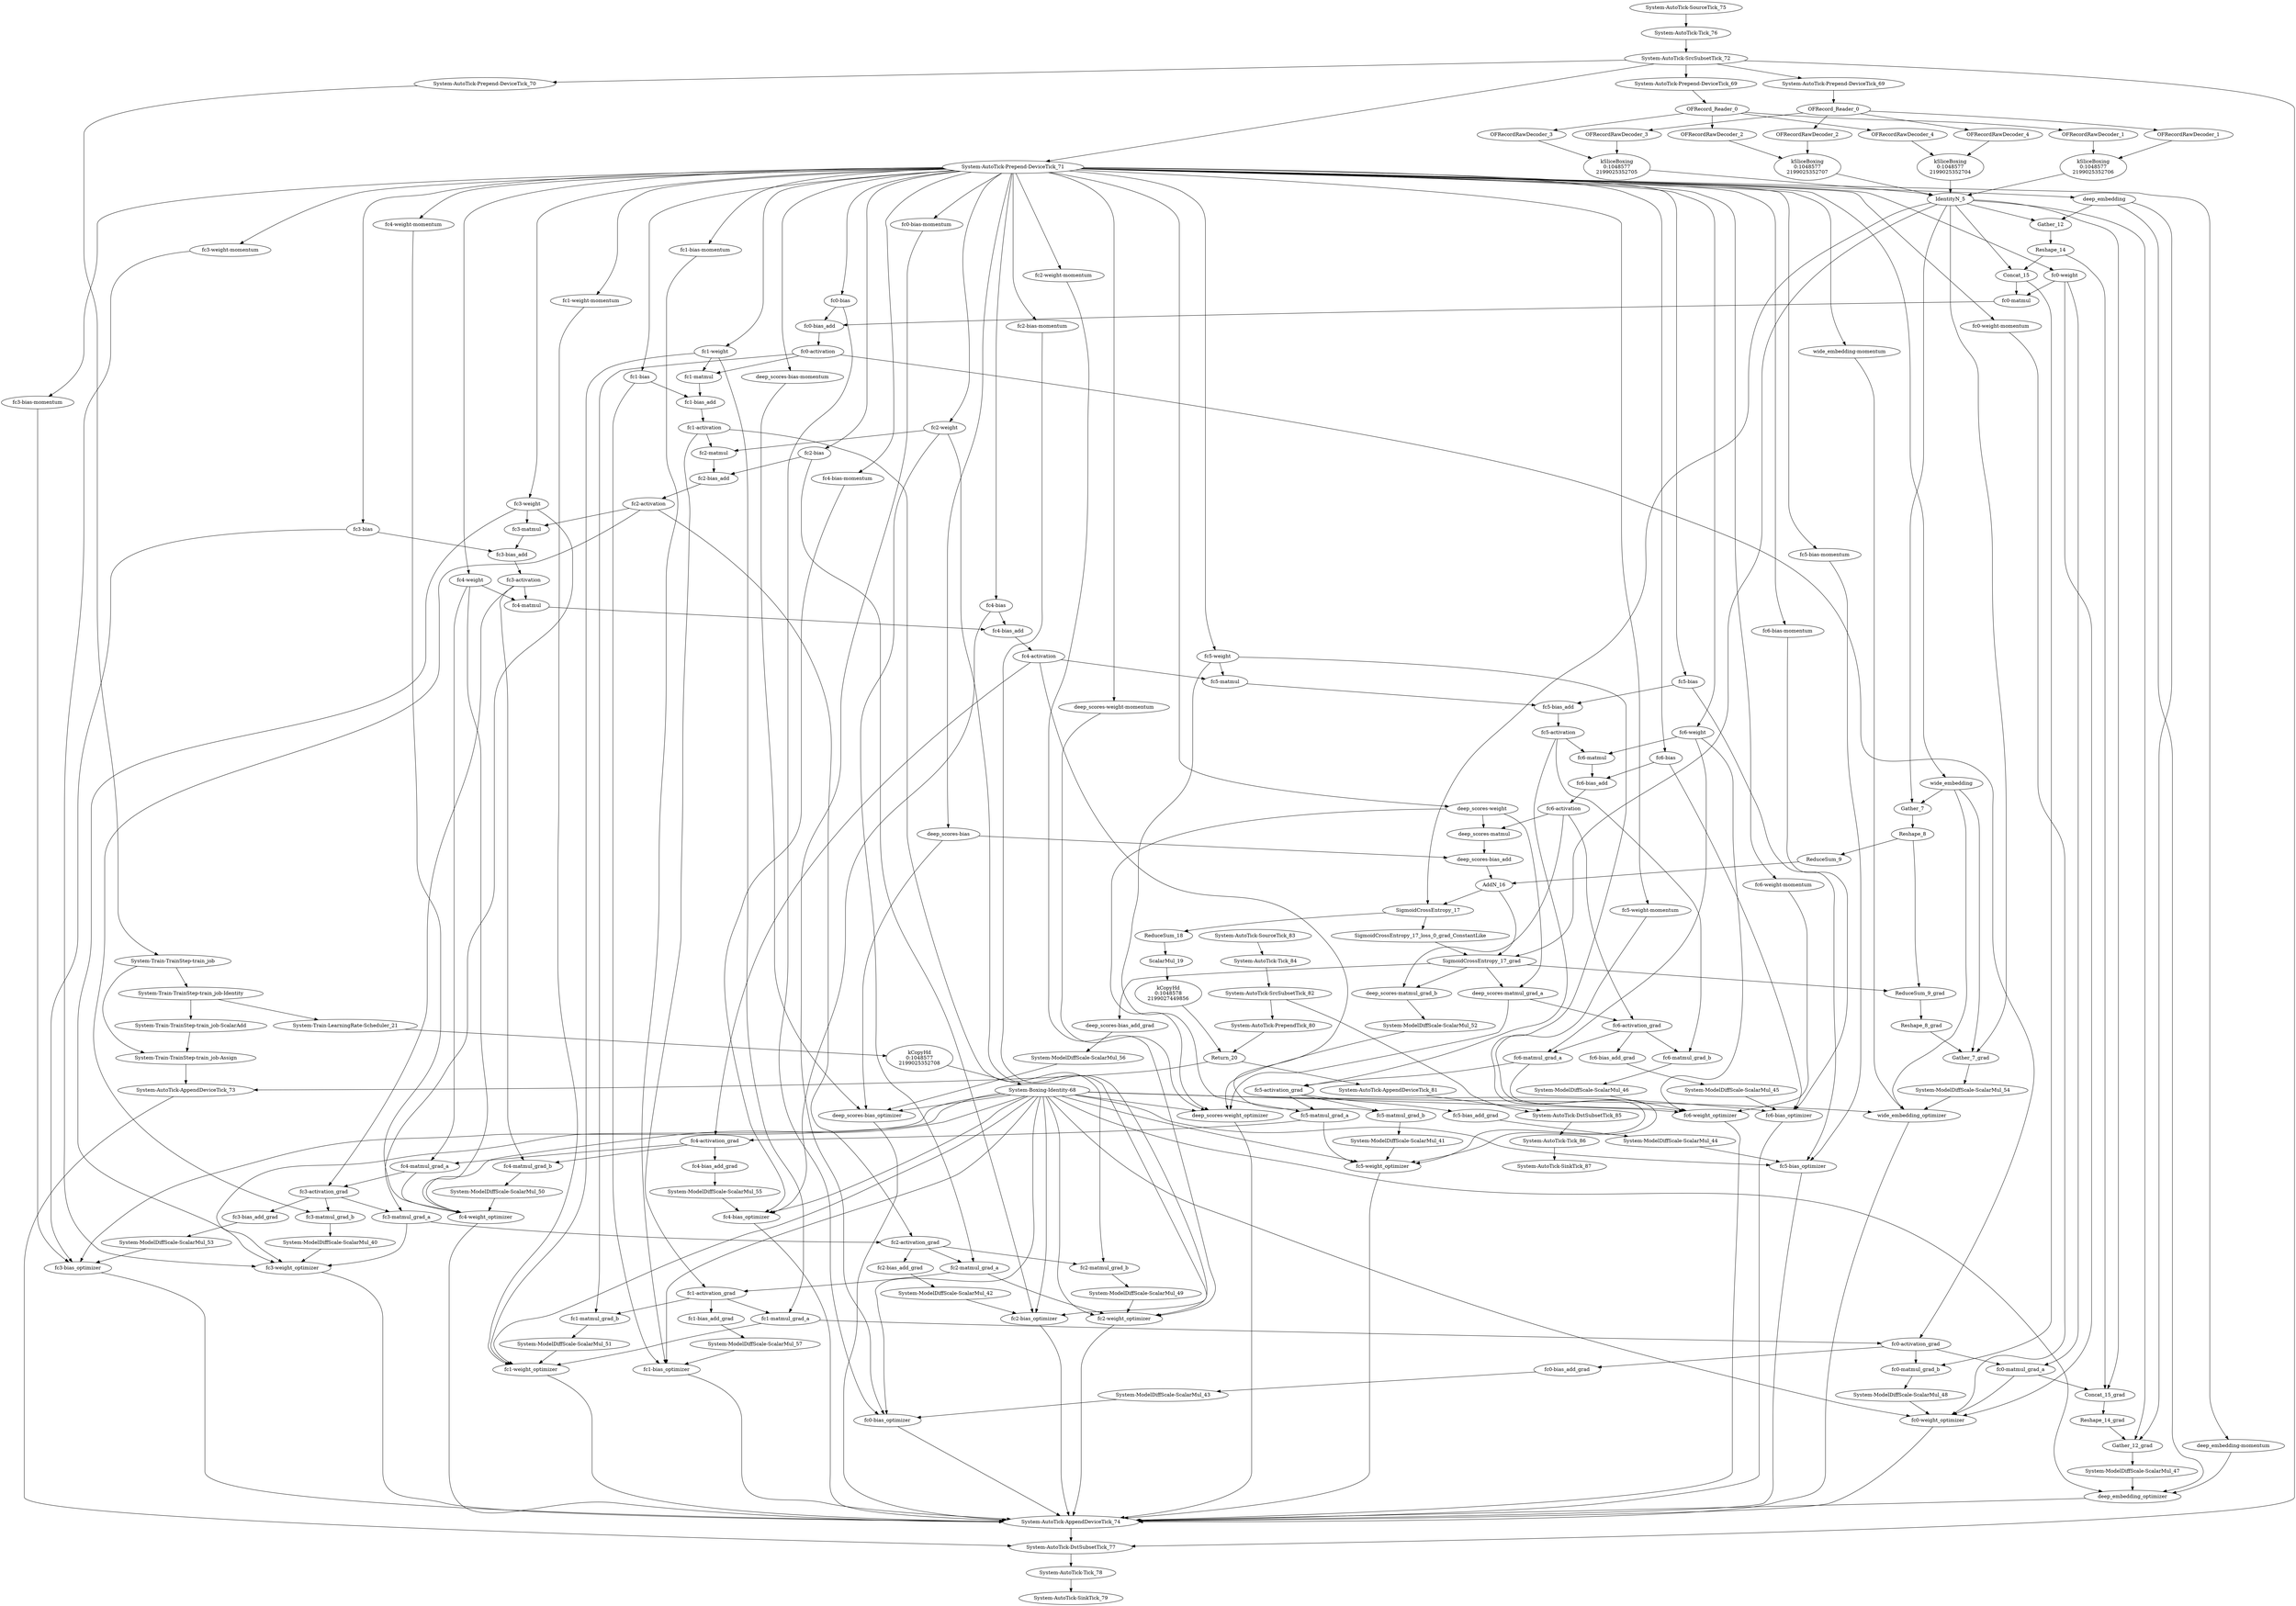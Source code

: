 digraph {
"4497" [label="OFRecord_Reader_0"]
"4498" [label="OFRecord_Reader_0"]
"4499" [label="OFRecordRawDecoder_1"]
"4500" [label="OFRecordRawDecoder_1"]
"4501" [label="OFRecordRawDecoder_2"]
"4502" [label="OFRecordRawDecoder_2"]
"4503" [label="OFRecordRawDecoder_3"]
"4504" [label="OFRecordRawDecoder_3"]
"4505" [label="OFRecordRawDecoder_4"]
"4506" [label="OFRecordRawDecoder_4"]
"4507" [label="IdentityN_5"]
"4508" [label="wide_embedding"]
"4509" [label="Gather_7"]
"4510" [label="Reshape_8"]
"4511" [label="ReduceSum_9"]
"4512" [label="deep_embedding"]
"4513" [label="Gather_12"]
"4514" [label="Reshape_14"]
"4515" [label="Concat_15"]
"4516" [label="fc0-weight"]
"4517" [label="fc0-matmul"]
"4518" [label="fc0-bias"]
"4519" [label="fc0-bias_add"]
"4520" [label="fc0-activation"]
"4521" [label="fc1-weight"]
"4522" [label="fc1-matmul"]
"4523" [label="fc1-bias"]
"4524" [label="fc1-bias_add"]
"4525" [label="fc1-activation"]
"4526" [label="fc2-weight"]
"4527" [label="fc2-matmul"]
"4528" [label="fc2-bias"]
"4529" [label="fc2-bias_add"]
"4530" [label="fc2-activation"]
"4531" [label="fc3-weight"]
"4532" [label="fc3-matmul"]
"4533" [label="fc3-bias"]
"4534" [label="fc3-bias_add"]
"4535" [label="fc3-activation"]
"4536" [label="fc4-weight"]
"4537" [label="fc4-matmul"]
"4538" [label="fc4-bias"]
"4539" [label="fc4-bias_add"]
"4540" [label="fc4-activation"]
"4541" [label="fc5-weight"]
"4542" [label="fc5-matmul"]
"4543" [label="fc5-bias"]
"4544" [label="fc5-bias_add"]
"4545" [label="fc5-activation"]
"4546" [label="fc6-weight"]
"4547" [label="fc6-matmul"]
"4548" [label="fc6-bias"]
"4549" [label="fc6-bias_add"]
"4550" [label="fc6-activation"]
"4551" [label="deep_scores-weight"]
"4552" [label="deep_scores-matmul"]
"4553" [label="deep_scores-bias"]
"4554" [label="deep_scores-bias_add"]
"4555" [label="AddN_16"]
"4556" [label="SigmoidCrossEntropy_17"]
"4557" [label="ReduceSum_18"]
"4558" [label="ScalarMul_19"]
"4559" [label="Return_20"]
"4560" [label="System-Train-TrainStep-train_job"]
"4561" [label="System-Train-TrainStep-train_job-Identity"]
"4562" [label="System-Train-TrainStep-train_job-ScalarAdd"]
"4563" [label="System-Train-TrainStep-train_job-Assign"]
"4564" [label="System-Train-LearningRate-Scheduler_21"]
"4565" [label="SigmoidCrossEntropy_17_loss_0_grad_ConstantLike"]
"4566" [label="SigmoidCrossEntropy_17_grad"]
"4567" [label="deep_scores-bias_add_grad"]
"4568" [label="ReduceSum_9_grad"]
"4569" [label="deep_scores-matmul_grad_a"]
"4570" [label="deep_scores-matmul_grad_b"]
"4571" [label="Reshape_8_grad"]
"4572" [label="fc6-activation_grad"]
"4573" [label="Gather_7_grad"]
"4574" [label="fc6-bias_add_grad"]
"4575" [label="fc6-matmul_grad_a"]
"4576" [label="fc6-matmul_grad_b"]
"4577" [label="fc5-activation_grad"]
"4578" [label="fc5-bias_add_grad"]
"4579" [label="fc5-matmul_grad_a"]
"4580" [label="fc5-matmul_grad_b"]
"4581" [label="fc4-activation_grad"]
"4582" [label="fc4-bias_add_grad"]
"4583" [label="fc4-matmul_grad_a"]
"4584" [label="fc4-matmul_grad_b"]
"4585" [label="fc3-activation_grad"]
"4586" [label="fc3-bias_add_grad"]
"4587" [label="fc3-matmul_grad_a"]
"4588" [label="fc3-matmul_grad_b"]
"4589" [label="fc2-activation_grad"]
"4590" [label="fc2-bias_add_grad"]
"4591" [label="fc2-matmul_grad_a"]
"4592" [label="fc2-matmul_grad_b"]
"4593" [label="fc1-activation_grad"]
"4594" [label="fc1-bias_add_grad"]
"4595" [label="fc1-matmul_grad_a"]
"4596" [label="fc1-matmul_grad_b"]
"4597" [label="fc0-activation_grad"]
"4598" [label="fc0-bias_add_grad"]
"4599" [label="fc0-matmul_grad_a"]
"4600" [label="fc0-matmul_grad_b"]
"4601" [label="Concat_15_grad"]
"4602" [label="Reshape_14_grad"]
"4603" [label="Gather_12_grad"]
"4604" [label="System-ModelDiffScale-ScalarMul_40"]
"4605" [label="System-ModelDiffScale-ScalarMul_41"]
"4606" [label="System-ModelDiffScale-ScalarMul_42"]
"4607" [label="System-ModelDiffScale-ScalarMul_43"]
"4608" [label="System-ModelDiffScale-ScalarMul_44"]
"4609" [label="System-ModelDiffScale-ScalarMul_45"]
"4610" [label="System-ModelDiffScale-ScalarMul_46"]
"4611" [label="System-ModelDiffScale-ScalarMul_47"]
"4612" [label="System-ModelDiffScale-ScalarMul_48"]
"4613" [label="System-ModelDiffScale-ScalarMul_49"]
"4614" [label="System-ModelDiffScale-ScalarMul_50"]
"4615" [label="System-ModelDiffScale-ScalarMul_51"]
"4616" [label="System-ModelDiffScale-ScalarMul_52"]
"4617" [label="System-ModelDiffScale-ScalarMul_53"]
"4618" [label="System-ModelDiffScale-ScalarMul_54"]
"4619" [label="System-ModelDiffScale-ScalarMul_55"]
"4620" [label="System-ModelDiffScale-ScalarMul_56"]
"4621" [label="System-ModelDiffScale-ScalarMul_57"]
"4622" [label="wide_embedding-momentum"]
"4623" [label="wide_embedding_optimizer"]
"4624" [label="deep_embedding-momentum"]
"4625" [label="deep_embedding_optimizer"]
"4626" [label="fc0-weight-momentum"]
"4627" [label="fc0-weight_optimizer"]
"4628" [label="fc0-bias-momentum"]
"4629" [label="fc0-bias_optimizer"]
"4630" [label="fc1-weight-momentum"]
"4631" [label="fc1-weight_optimizer"]
"4632" [label="fc1-bias-momentum"]
"4633" [label="fc1-bias_optimizer"]
"4634" [label="fc2-weight-momentum"]
"4635" [label="fc2-weight_optimizer"]
"4636" [label="fc2-bias-momentum"]
"4637" [label="fc2-bias_optimizer"]
"4638" [label="fc3-weight-momentum"]
"4639" [label="fc3-weight_optimizer"]
"4640" [label="fc3-bias-momentum"]
"4641" [label="fc3-bias_optimizer"]
"4642" [label="fc4-weight-momentum"]
"4643" [label="fc4-weight_optimizer"]
"4644" [label="fc4-bias-momentum"]
"4645" [label="fc4-bias_optimizer"]
"4646" [label="fc5-weight-momentum"]
"4647" [label="fc5-weight_optimizer"]
"4648" [label="fc5-bias-momentum"]
"4649" [label="fc5-bias_optimizer"]
"4650" [label="fc6-weight-momentum"]
"4651" [label="fc6-weight_optimizer"]
"4652" [label="fc6-bias-momentum"]
"4653" [label="fc6-bias_optimizer"]
"4654" [label="deep_scores-weight-momentum"]
"4655" [label="deep_scores-weight_optimizer"]
"4656" [label="deep_scores-bias-momentum"]
"4657" [label="deep_scores-bias_optimizer"]
"4658" [label="System-Boxing-Identity-68"]
"4659" [label="System-AutoTick-Prepend-DeviceTick_69"]
"4660" [label="System-AutoTick-Prepend-DeviceTick_69"]
"4661" [label="System-AutoTick-Prepend-DeviceTick_70"]
"4662" [label="System-AutoTick-Prepend-DeviceTick_71"]
"4663" [label="System-AutoTick-SrcSubsetTick_72"]
"4664" [label="System-AutoTick-AppendDeviceTick_73"]
"4665" [label="System-AutoTick-AppendDeviceTick_74"]
"4666" [label="System-AutoTick-SourceTick_75"]
"4667" [label="System-AutoTick-Tick_76"]
"4668" [label="System-AutoTick-DstSubsetTick_77"]
"4669" [label="System-AutoTick-Tick_78"]
"4670" [label="System-AutoTick-SinkTick_79"]
"4671" [label="System-AutoTick-PrependTick_80"]
"4672" [label="System-AutoTick-AppendDeviceTick_81"]
"4673" [label="System-AutoTick-SrcSubsetTick_82"]
"4674" [label="System-AutoTick-SourceTick_83"]
"4675" [label="System-AutoTick-Tick_84"]
"4676" [label="System-AutoTick-DstSubsetTick_85"]
"4677" [label="System-AutoTick-Tick_86"]
"4678" [label="System-AutoTick-SinkTick_87"]
"4691" [label="kSliceBoxing\n0:1048577\n2199025352704"]
"4694" [label="kSliceBoxing\n0:1048577\n2199025352705"]
"4697" [label="kSliceBoxing\n0:1048577\n2199025352706"]
"4700" [label="kSliceBoxing\n0:1048577\n2199025352707"]
"4847" [label="kCopyHd\n0:1048578\n2199027449856"]
"5220" [label="kCopyHd\n0:1048577\n2199025352708"]
"4659" -> "4497"[label=""];
"4660" -> "4498"[label=""];
"4497" -> "4499"[label=""];
"4498" -> "4500"[label=""];
"4497" -> "4501"[label=""];
"4498" -> "4502"[label=""];
"4497" -> "4503"[label=""];
"4498" -> "4504"[label=""];
"4497" -> "4505"[label=""];
"4498" -> "4506"[label=""];
"4505" -> "4691"[label=""];
"4506" -> "4691"[label=""];
"4691" -> "4507"[label=""];
"4503" -> "4694"[label=""];
"4504" -> "4694"[label=""];
"4694" -> "4507"[label=""];
"4499" -> "4697"[label=""];
"4500" -> "4697"[label=""];
"4697" -> "4507"[label=""];
"4501" -> "4700"[label=""];
"4502" -> "4700"[label=""];
"4700" -> "4507"[label=""];
"4662" -> "4508"[label=""];
"4507" -> "4509"[label=""];
"4508" -> "4509"[label=""];
"4509" -> "4510"[label=""];
"4510" -> "4511"[label=""];
"4662" -> "4512"[label=""];
"4507" -> "4513"[label=""];
"4512" -> "4513"[label=""];
"4513" -> "4514"[label=""];
"4507" -> "4515"[label=""];
"4514" -> "4515"[label=""];
"4662" -> "4516"[label=""];
"4515" -> "4517"[label=""];
"4516" -> "4517"[label=""];
"4662" -> "4518"[label=""];
"4518" -> "4519"[label=""];
"4517" -> "4519"[label=""];
"4519" -> "4520"[label=""];
"4662" -> "4521"[label=""];
"4521" -> "4522"[label=""];
"4520" -> "4522"[label=""];
"4662" -> "4523"[label=""];
"4523" -> "4524"[label=""];
"4522" -> "4524"[label=""];
"4524" -> "4525"[label=""];
"4662" -> "4526"[label=""];
"4526" -> "4527"[label=""];
"4525" -> "4527"[label=""];
"4662" -> "4528"[label=""];
"4528" -> "4529"[label=""];
"4527" -> "4529"[label=""];
"4529" -> "4530"[label=""];
"4662" -> "4531"[label=""];
"4530" -> "4532"[label=""];
"4531" -> "4532"[label=""];
"4662" -> "4533"[label=""];
"4533" -> "4534"[label=""];
"4532" -> "4534"[label=""];
"4534" -> "4535"[label=""];
"4662" -> "4536"[label=""];
"4536" -> "4537"[label=""];
"4535" -> "4537"[label=""];
"4662" -> "4538"[label=""];
"4538" -> "4539"[label=""];
"4537" -> "4539"[label=""];
"4539" -> "4540"[label=""];
"4662" -> "4541"[label=""];
"4541" -> "4542"[label=""];
"4540" -> "4542"[label=""];
"4662" -> "4543"[label=""];
"4543" -> "4544"[label=""];
"4542" -> "4544"[label=""];
"4544" -> "4545"[label=""];
"4662" -> "4546"[label=""];
"4546" -> "4547"[label=""];
"4545" -> "4547"[label=""];
"4662" -> "4548"[label=""];
"4548" -> "4549"[label=""];
"4547" -> "4549"[label=""];
"4549" -> "4550"[label=""];
"4662" -> "4551"[label=""];
"4551" -> "4552"[label=""];
"4550" -> "4552"[label=""];
"4662" -> "4553"[label=""];
"4553" -> "4554"[label=""];
"4552" -> "4554"[label=""];
"4554" -> "4555"[label=""];
"4511" -> "4555"[label=""];
"4507" -> "4556"[label=""];
"4555" -> "4556"[label=""];
"4556" -> "4557"[label=""];
"4557" -> "4558"[label=""];
"4558" -> "4847"[label=""];
"4847" -> "4559"[label=""];
"4661" -> "4560"[label=""];
"4560" -> "4561"[label=""];
"4561" -> "4562"[label=""];
"4560" -> "4563"[label=""];
"4562" -> "4563"[label=""];
"4561" -> "4564"[label=""];
"4556" -> "4565"[label=""];
"4565" -> "4566"[label=""];
"4555" -> "4566"[label=""];
"4507" -> "4566"[label=""];
"4566" -> "4567"[label=""];
"4510" -> "4568"[label=""];
"4566" -> "4568"[label=""];
"4551" -> "4569"[label=""];
"4566" -> "4569"[label=""];
"4550" -> "4570"[label=""];
"4566" -> "4570"[label=""];
"4568" -> "4571"[label=""];
"4550" -> "4572"[label=""];
"4569" -> "4572"[label=""];
"4571" -> "4573"[label=""];
"4507" -> "4573"[label=""];
"4508" -> "4573"[label=""];
"4572" -> "4574"[label=""];
"4572" -> "4575"[label=""];
"4546" -> "4575"[label=""];
"4572" -> "4576"[label=""];
"4545" -> "4576"[label=""];
"4575" -> "4577"[label=""];
"4545" -> "4577"[label=""];
"4577" -> "4578"[label=""];
"4541" -> "4579"[label=""];
"4577" -> "4579"[label=""];
"4540" -> "4580"[label=""];
"4577" -> "4580"[label=""];
"4540" -> "4581"[label=""];
"4579" -> "4581"[label=""];
"4581" -> "4582"[label=""];
"4536" -> "4583"[label=""];
"4581" -> "4583"[label=""];
"4535" -> "4584"[label=""];
"4581" -> "4584"[label=""];
"4583" -> "4585"[label=""];
"4535" -> "4585"[label=""];
"4585" -> "4586"[label=""];
"4531" -> "4587"[label=""];
"4585" -> "4587"[label=""];
"4530" -> "4588"[label=""];
"4585" -> "4588"[label=""];
"4530" -> "4589"[label=""];
"4587" -> "4589"[label=""];
"4589" -> "4590"[label=""];
"4526" -> "4591"[label=""];
"4589" -> "4591"[label=""];
"4525" -> "4592"[label=""];
"4589" -> "4592"[label=""];
"4591" -> "4593"[label=""];
"4525" -> "4593"[label=""];
"4593" -> "4594"[label=""];
"4521" -> "4595"[label=""];
"4593" -> "4595"[label=""];
"4520" -> "4596"[label=""];
"4593" -> "4596"[label=""];
"4595" -> "4597"[label=""];
"4520" -> "4597"[label=""];
"4597" -> "4598"[label=""];
"4516" -> "4599"[label=""];
"4597" -> "4599"[label=""];
"4515" -> "4600"[label=""];
"4597" -> "4600"[label=""];
"4599" -> "4601"[label=""];
"4514" -> "4601"[label=""];
"4507" -> "4601"[label=""];
"4601" -> "4602"[label=""];
"4507" -> "4603"[label=""];
"4512" -> "4603"[label=""];
"4602" -> "4603"[label=""];
"4588" -> "4604"[label=""];
"4580" -> "4605"[label=""];
"4590" -> "4606"[label=""];
"4598" -> "4607"[label=""];
"4578" -> "4608"[label=""];
"4574" -> "4609"[label=""];
"4576" -> "4610"[label=""];
"4603" -> "4611"[label=""];
"4600" -> "4612"[label=""];
"4592" -> "4613"[label=""];
"4584" -> "4614"[label=""];
"4596" -> "4615"[label=""];
"4570" -> "4616"[label=""];
"4586" -> "4617"[label=""];
"4573" -> "4618"[label=""];
"4582" -> "4619"[label=""];
"4567" -> "4620"[label=""];
"4594" -> "4621"[label=""];
"4662" -> "4622"[label=""];
"4508" -> "4623"[label=""];
"4658" -> "4623"[label=""];
"4618" -> "4623"[label=""];
"4622" -> "4623"[label=""];
"4662" -> "4624"[label=""];
"4658" -> "4625"[label=""];
"4624" -> "4625"[label=""];
"4512" -> "4625"[label=""];
"4611" -> "4625"[label=""];
"4662" -> "4626"[label=""];
"4612" -> "4627"[label=""];
"4658" -> "4627"[label=""];
"4626" -> "4627"[label=""];
"4516" -> "4627"[label=""];
"4662" -> "4628"[label=""];
"4518" -> "4629"[label=""];
"4658" -> "4629"[label=""];
"4607" -> "4629"[label=""];
"4628" -> "4629"[label=""];
"4662" -> "4630"[label=""];
"4521" -> "4631"[label=""];
"4658" -> "4631"[label=""];
"4615" -> "4631"[label=""];
"4630" -> "4631"[label=""];
"4662" -> "4632"[label=""];
"4523" -> "4633"[label=""];
"4658" -> "4633"[label=""];
"4621" -> "4633"[label=""];
"4632" -> "4633"[label=""];
"4662" -> "4634"[label=""];
"4634" -> "4635"[label=""];
"4658" -> "4635"[label=""];
"4526" -> "4635"[label=""];
"4613" -> "4635"[label=""];
"4662" -> "4636"[label=""];
"4528" -> "4637"[label=""];
"4658" -> "4637"[label=""];
"4606" -> "4637"[label=""];
"4636" -> "4637"[label=""];
"4662" -> "4638"[label=""];
"4658" -> "4639"[label=""];
"4531" -> "4639"[label=""];
"4604" -> "4639"[label=""];
"4638" -> "4639"[label=""];
"4662" -> "4640"[label=""];
"4658" -> "4641"[label=""];
"4640" -> "4641"[label=""];
"4533" -> "4641"[label=""];
"4617" -> "4641"[label=""];
"4662" -> "4642"[label=""];
"4536" -> "4643"[label=""];
"4658" -> "4643"[label=""];
"4614" -> "4643"[label=""];
"4642" -> "4643"[label=""];
"4662" -> "4644"[label=""];
"4658" -> "4645"[label=""];
"4619" -> "4645"[label=""];
"4538" -> "4645"[label=""];
"4644" -> "4645"[label=""];
"4662" -> "4646"[label=""];
"4658" -> "4647"[label=""];
"4541" -> "4647"[label=""];
"4605" -> "4647"[label=""];
"4646" -> "4647"[label=""];
"4662" -> "4648"[label=""];
"4658" -> "4649"[label=""];
"4648" -> "4649"[label=""];
"4543" -> "4649"[label=""];
"4608" -> "4649"[label=""];
"4662" -> "4650"[label=""];
"4610" -> "4651"[label=""];
"4546" -> "4651"[label=""];
"4658" -> "4651"[label=""];
"4650" -> "4651"[label=""];
"4662" -> "4652"[label=""];
"4548" -> "4653"[label=""];
"4609" -> "4653"[label=""];
"4652" -> "4653"[label=""];
"4658" -> "4653"[label=""];
"4662" -> "4654"[label=""];
"4658" -> "4655"[label=""];
"4654" -> "4655"[label=""];
"4551" -> "4655"[label=""];
"4616" -> "4655"[label=""];
"4662" -> "4656"[label=""];
"4658" -> "4657"[label=""];
"4553" -> "4657"[label=""];
"4620" -> "4657"[label=""];
"4656" -> "4657"[label=""];
"4564" -> "5220"[label=""];
"5220" -> "4658"[label=""];
"4663" -> "4659"[label=""];
"4663" -> "4660"[label=""];
"4663" -> "4661"[label=""];
"4663" -> "4662"[label=""];
"4667" -> "4663"[label=""];
"4666" -> "4667"[label=""];
"4664" -> "4668"[label=""];
"4663" -> "4668"[label=""];
"4665" -> "4668"[label=""];
"4668" -> "4669"[label=""];
"4669" -> "4670"[label=""];
"4673" -> "4671"[label=""];
"4675" -> "4673"[label=""];
"4674" -> "4675"[label=""];
"4672" -> "4676"[label=""];
"4673" -> "4676"[label=""];
"4676" -> "4677"[label=""];
"4677" -> "4678"[label=""];
"4671" -> "4559"[label=""];
"4599" -> "4627"[label=""];
"4595" -> "4631"[label=""];
"4591" -> "4635"[label=""];
"4587" -> "4639"[label=""];
"4583" -> "4643"[label=""];
"4579" -> "4647"[label=""];
"4575" -> "4651"[label=""];
"4569" -> "4655"[label=""];
"4563" -> "4664"[label=""];
"4559" -> "4664"[label=""];
"4657" -> "4665"[label=""];
"4655" -> "4665"[label=""];
"4653" -> "4665"[label=""];
"4651" -> "4665"[label=""];
"4629" -> "4665"[label=""];
"4649" -> "4665"[label=""];
"4625" -> "4665"[label=""];
"4623" -> "4665"[label=""];
"4641" -> "4665"[label=""];
"4627" -> "4665"[label=""];
"4633" -> "4665"[label=""];
"4631" -> "4665"[label=""];
"4647" -> "4665"[label=""];
"4637" -> "4665"[label=""];
"4639" -> "4665"[label=""];
"4643" -> "4665"[label=""];
"4635" -> "4665"[label=""];
"4645" -> "4665"[label=""];
"4559" -> "4672"[label=""];
}
